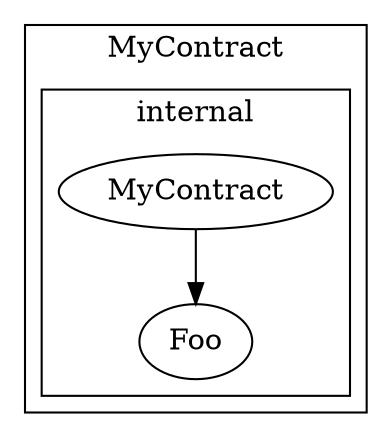 digraph parent {
	subgraph cluster_MyContract {
		graph [label=MyContract]
		subgraph cluster_MyContract_internal {
			graph [label=internal]
			MyContract -> Foo
		}
		subgraph cluster_MyContract_public {
			graph [label=public]
		}
		subgraph cluster_MyContract_external {
			graph [label=external]
		}
		subgraph cluster_MyContract_default {
			graph [label=default]
		}
	}
}
